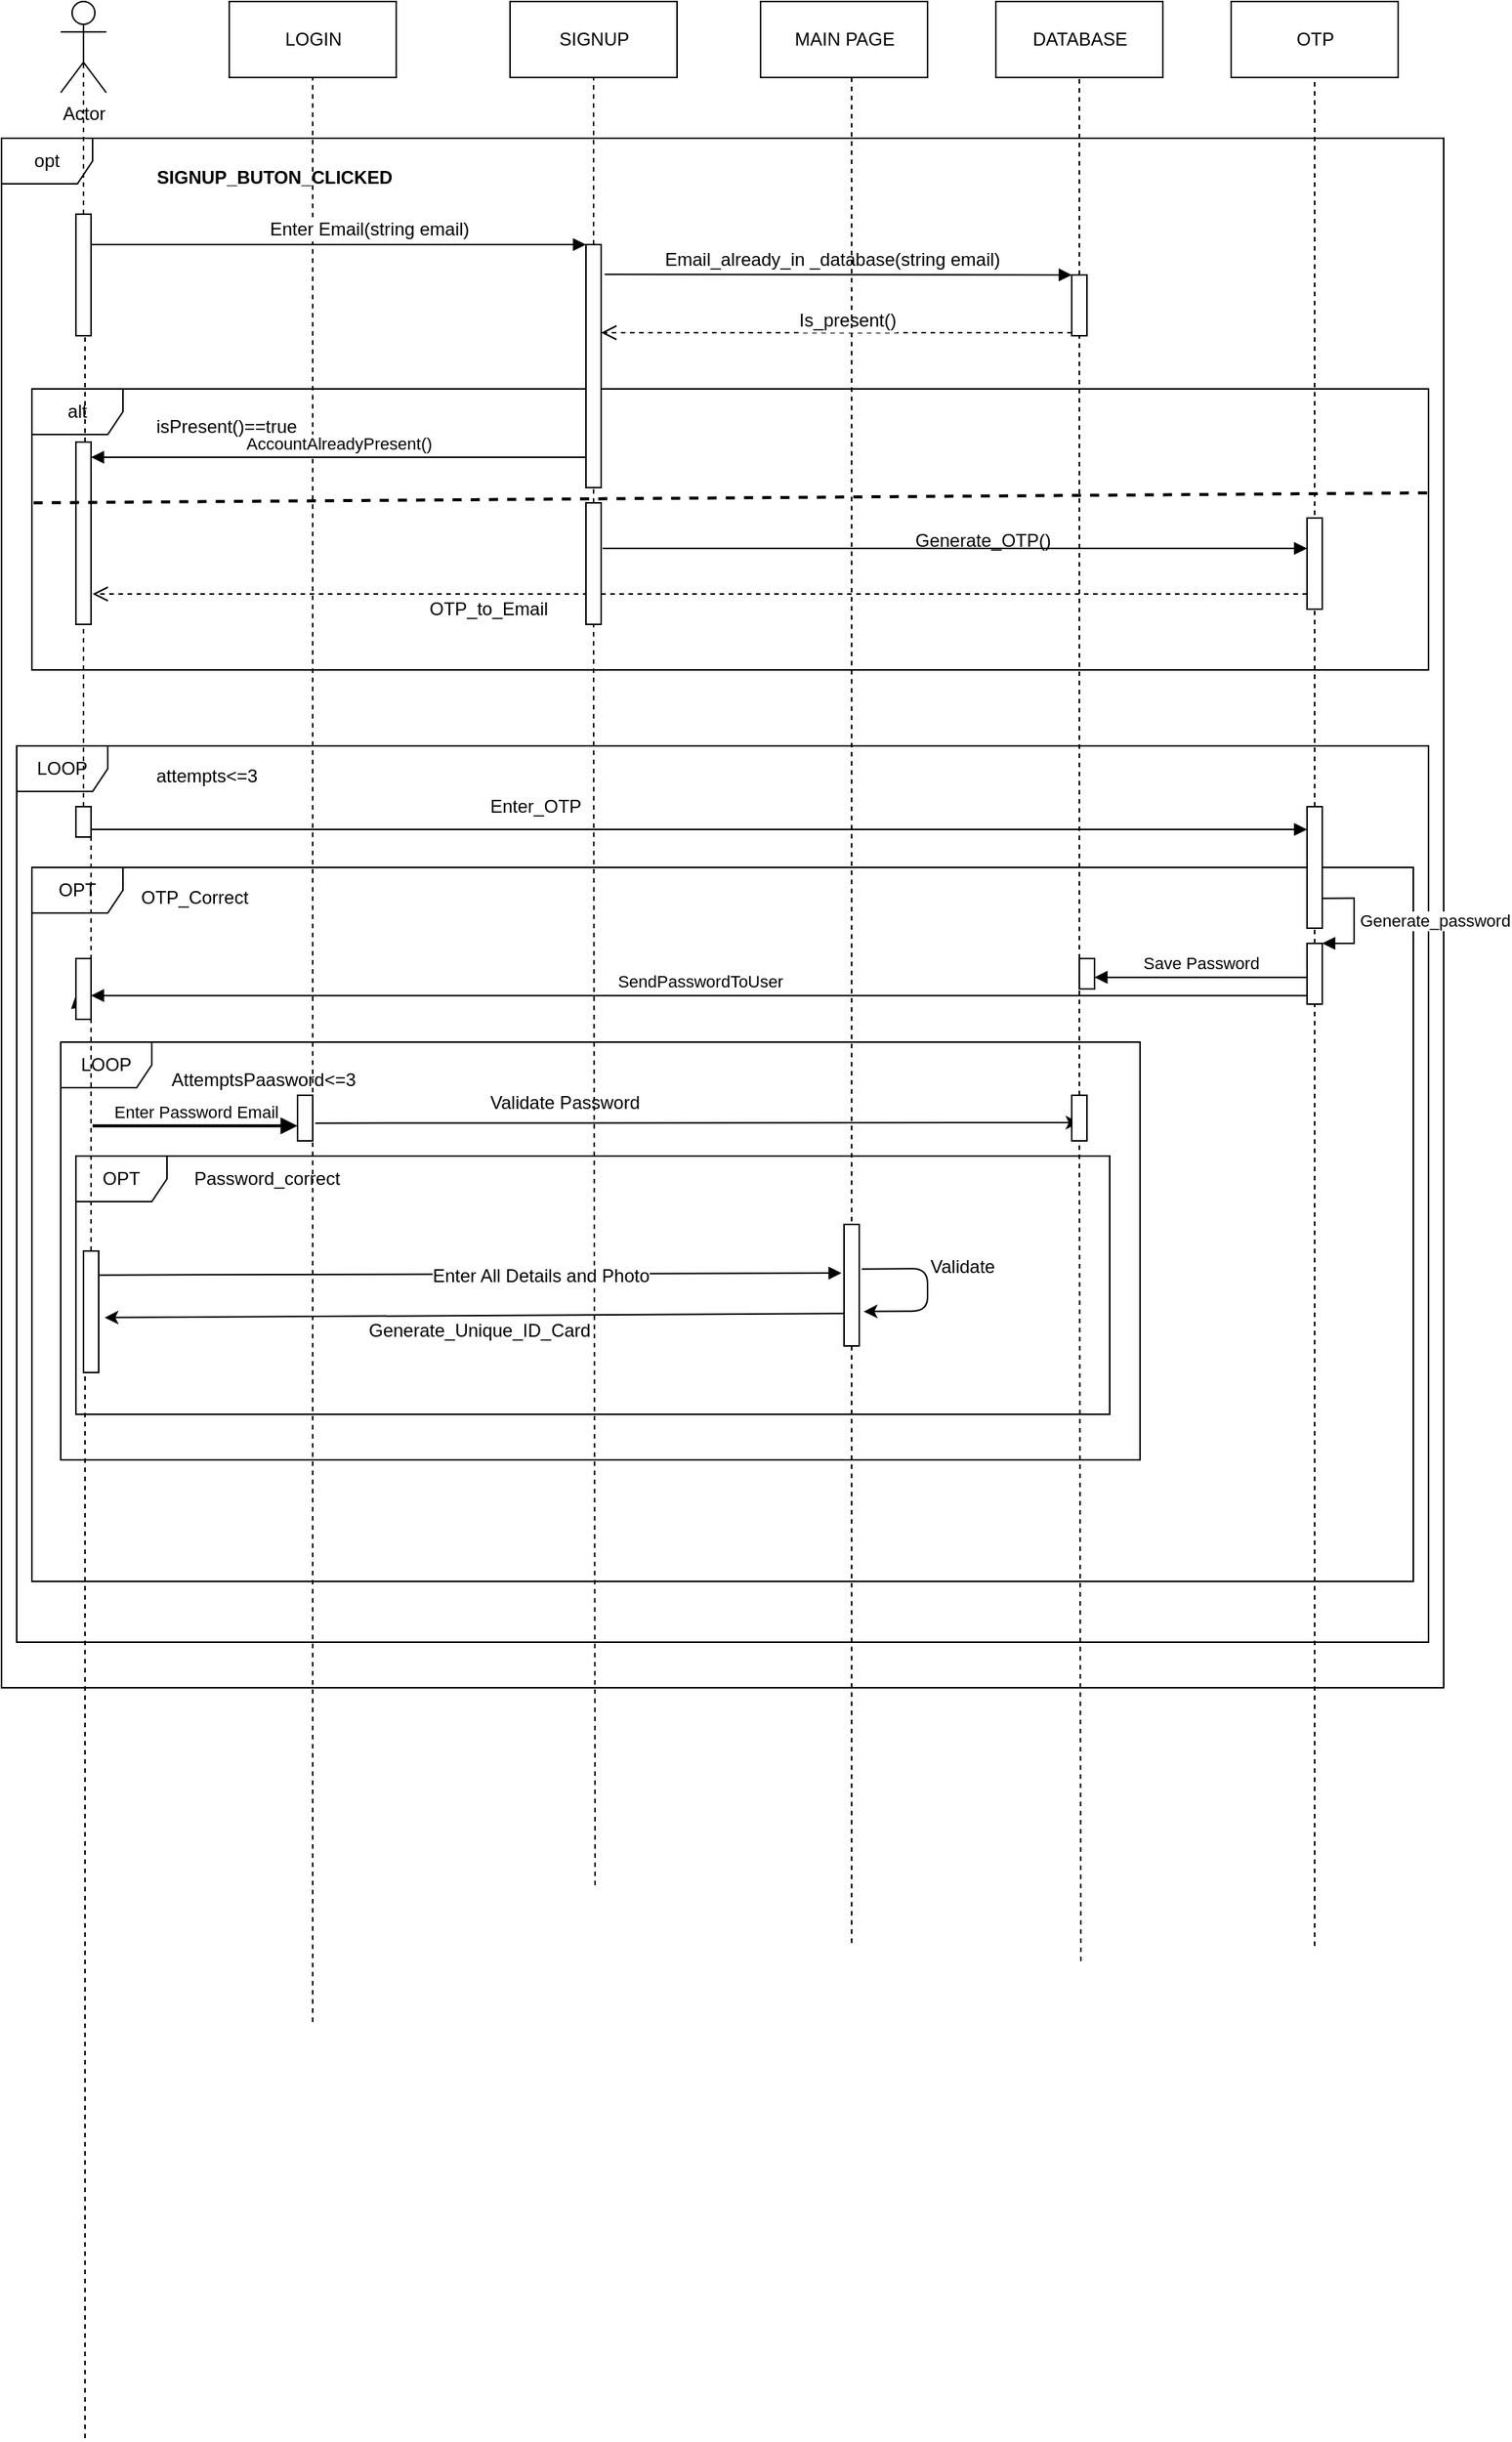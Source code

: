 <mxfile version="10.8.4" type="github"><diagram id="VAKd8bIt7mfvSmsVjWkR" name="Page-1"><mxGraphModel dx="1970" dy="603" grid="1" gridSize="10" guides="1" tooltips="1" connect="1" arrows="1" fold="1" page="1" pageScale="1" pageWidth="850" pageHeight="1100" math="0" shadow="0"><root><mxCell id="0"/><mxCell id="1" parent="0"/><mxCell id="xVyWsG6xCeM4JXr9VgV7-17" value="opt" style="shape=umlFrame;whiteSpace=wrap;html=1;" parent="1" vertex="1"><mxGeometry x="-30" y="130" width="950" height="1020" as="geometry"/></mxCell><mxCell id="Zw5n0km-uOkQFWObTVLh-15" value="&lt;font color=&quot;#000000&quot;&gt;LOOP&lt;/font&gt;" style="shape=umlFrame;whiteSpace=wrap;html=1;fontColor=#FFFFFF;" vertex="1" parent="1"><mxGeometry x="-20" y="530" width="930" height="590" as="geometry"/></mxCell><mxCell id="Zw5n0km-uOkQFWObTVLh-26" value="&lt;font color=&quot;#000000&quot;&gt;OPT&lt;/font&gt;" style="shape=umlFrame;whiteSpace=wrap;html=1;fontColor=#FFFFFF;" vertex="1" parent="1"><mxGeometry x="-10" y="610" width="910" height="470" as="geometry"/></mxCell><mxCell id="Zw5n0km-uOkQFWObTVLh-38" value="&lt;font color=&quot;#000000&quot;&gt;LOOP&lt;/font&gt;" style="shape=umlFrame;whiteSpace=wrap;html=1;fontColor=#FFFFFF;" vertex="1" parent="1"><mxGeometry x="9" y="725" width="711" height="275" as="geometry"/></mxCell><mxCell id="Zw5n0km-uOkQFWObTVLh-42" value="&lt;font color=&quot;#000000&quot;&gt;OPT&lt;/font&gt;" style="shape=umlFrame;whiteSpace=wrap;html=1;fontColor=#FFFFFF;" vertex="1" parent="1"><mxGeometry x="19" y="800" width="681" height="170" as="geometry"/></mxCell><mxCell id="xVyWsG6xCeM4JXr9VgV7-12" value="" style="endArrow=none;dashed=1;html=1;entryX=0.5;entryY=1;entryDx=0;entryDy=0;" parent="1" target="xVyWsG6xCeM4JXr9VgV7-4" edge="1" source="Zw5n0km-uOkQFWObTVLh-25"><mxGeometry width="50" height="50" relative="1" as="geometry"><mxPoint x="835" y="1320" as="sourcePoint"/><mxPoint x="60" y="480" as="targetPoint"/></mxGeometry></mxCell><mxCell id="Zw5n0km-uOkQFWObTVLh-23" value="dispatch" style="html=1;verticalAlign=bottom;endArrow=block;fontColor=#FFFFFF;exitX=0.967;exitY=0.75;exitDx=0;exitDy=0;exitPerimeter=0;" edge="1" parent="1" source="Zw5n0km-uOkQFWObTVLh-21" target="Zw5n0km-uOkQFWObTVLh-25"><mxGeometry width="80" relative="1" as="geometry"><mxPoint x="-110" y="1000" as="sourcePoint"/><mxPoint x="769" y="585" as="targetPoint"/></mxGeometry></mxCell><mxCell id="Zw5n0km-uOkQFWObTVLh-1" value="alt" style="shape=umlFrame;whiteSpace=wrap;html=1;" vertex="1" parent="1"><mxGeometry x="-10" y="295" width="920" height="185" as="geometry"/></mxCell><mxCell id="xVyWsG6xCeM4JXr9VgV7-1" value="LOGIN" style="html=1;" parent="1" vertex="1"><mxGeometry x="120" y="40" width="110" height="50" as="geometry"/></mxCell><mxCell id="xVyWsG6xCeM4JXr9VgV7-2" value="SIGNUP" style="html=1;" parent="1" vertex="1"><mxGeometry x="305" y="40" width="110" height="50" as="geometry"/></mxCell><mxCell id="xVyWsG6xCeM4JXr9VgV7-3" value="DATABASE" style="html=1;" parent="1" vertex="1"><mxGeometry x="625" y="40" width="110" height="50" as="geometry"/></mxCell><mxCell id="xVyWsG6xCeM4JXr9VgV7-4" value="OTP" style="html=1;" parent="1" vertex="1"><mxGeometry x="780" y="40" width="110" height="50" as="geometry"/></mxCell><mxCell id="xVyWsG6xCeM4JXr9VgV7-5" value="Actor" style="shape=umlActor;verticalLabelPosition=bottom;labelBackgroundColor=#ffffff;verticalAlign=top;html=1;" parent="1" vertex="1"><mxGeometry x="9" y="40" width="30" height="60" as="geometry"/></mxCell><mxCell id="xVyWsG6xCeM4JXr9VgV7-9" value="" style="endArrow=none;dashed=1;html=1;entryX=0.5;entryY=1;entryDx=0;entryDy=0;" parent="1" target="xVyWsG6xCeM4JXr9VgV7-1" edge="1"><mxGeometry width="50" height="50" relative="1" as="geometry"><mxPoint x="175" y="1370" as="sourcePoint"/><mxPoint x="60" y="140" as="targetPoint"/></mxGeometry></mxCell><mxCell id="xVyWsG6xCeM4JXr9VgV7-10" value="" style="endArrow=none;dashed=1;html=1;entryX=0.5;entryY=1;entryDx=0;entryDy=0;" parent="1" target="xVyWsG6xCeM4JXr9VgV7-2" edge="1" source="xVyWsG6xCeM4JXr9VgV7-19"><mxGeometry width="50" height="50" relative="1" as="geometry"><mxPoint x="415" y="700" as="sourcePoint"/><mxPoint x="60" y="470" as="targetPoint"/></mxGeometry></mxCell><mxCell id="xVyWsG6xCeM4JXr9VgV7-11" value="" style="endArrow=none;dashed=1;html=1;entryX=0.5;entryY=1;entryDx=0;entryDy=0;" parent="1" source="xVyWsG6xCeM4JXr9VgV7-27" target="xVyWsG6xCeM4JXr9VgV7-3" edge="1"><mxGeometry width="50" height="50" relative="1" as="geometry"><mxPoint x="575" y="450" as="sourcePoint"/><mxPoint x="60" y="480" as="targetPoint"/></mxGeometry></mxCell><mxCell id="xVyWsG6xCeM4JXr9VgV7-13" value="" style="endArrow=none;dashed=1;html=1;entryX=0.5;entryY=0.5;entryDx=0;entryDy=0;entryPerimeter=0;" parent="1" target="xVyWsG6xCeM4JXr9VgV7-5" edge="1" source="Zw5n0km-uOkQFWObTVLh-17"><mxGeometry width="50" height="50" relative="1" as="geometry"><mxPoint x="25" y="981" as="sourcePoint"/><mxPoint x="60" y="480" as="targetPoint"/></mxGeometry></mxCell><mxCell id="xVyWsG6xCeM4JXr9VgV7-18" value="SIGNUP_BUTON_CLICKED" style="text;align=center;fontStyle=1;verticalAlign=middle;spacingLeft=3;spacingRight=3;strokeColor=none;rotatable=0;points=[[0,0.5],[1,0.5]];portConstraint=eastwest;" parent="1" vertex="1"><mxGeometry x="80" y="140" width="140" height="30" as="geometry"/></mxCell><mxCell id="xVyWsG6xCeM4JXr9VgV7-20" value="dispatch" style="verticalAlign=bottom;endArrow=block;entryX=0;entryY=0;html=1;" parent="1" target="xVyWsG6xCeM4JXr9VgV7-19" edge="1"><mxGeometry relative="1" as="geometry"><mxPoint x="20" y="200" as="sourcePoint"/></mxGeometry></mxCell><mxCell id="xVyWsG6xCeM4JXr9VgV7-25" value="Enter Email(string email)" style="text;html=1;resizable=0;points=[];align=center;verticalAlign=middle;labelBackgroundColor=#ffffff;" parent="xVyWsG6xCeM4JXr9VgV7-20" vertex="1" connectable="0"><mxGeometry x="0.154" y="4" relative="1" as="geometry"><mxPoint x="-2" y="-6" as="offset"/></mxGeometry></mxCell><mxCell id="xVyWsG6xCeM4JXr9VgV7-28" value="dispatch" style="html=1;verticalAlign=bottom;endArrow=block;entryX=0;entryY=0;exitX=1.233;exitY=0.123;exitDx=0;exitDy=0;exitPerimeter=0;" parent="1" target="xVyWsG6xCeM4JXr9VgV7-27" edge="1" source="xVyWsG6xCeM4JXr9VgV7-19"><mxGeometry relative="1" as="geometry"><mxPoint x="423" y="220" as="sourcePoint"/></mxGeometry></mxCell><mxCell id="xVyWsG6xCeM4JXr9VgV7-32" value="Email_already_in _database(string email)" style="text;html=1;resizable=0;points=[];align=center;verticalAlign=middle;labelBackgroundColor=#ffffff;" parent="xVyWsG6xCeM4JXr9VgV7-28" vertex="1" connectable="0"><mxGeometry x="-0.394" relative="1" as="geometry"><mxPoint x="56" y="-10" as="offset"/></mxGeometry></mxCell><mxCell id="xVyWsG6xCeM4JXr9VgV7-29" value="return" style="html=1;verticalAlign=bottom;endArrow=open;dashed=1;endSize=8;exitX=0;exitY=0.95;" parent="1" source="xVyWsG6xCeM4JXr9VgV7-27" target="xVyWsG6xCeM4JXr9VgV7-19" edge="1"><mxGeometry relative="1" as="geometry"><mxPoint x="380" y="300" as="targetPoint"/></mxGeometry></mxCell><mxCell id="xVyWsG6xCeM4JXr9VgV7-33" value="Is_present()" style="text;html=1;resizable=0;points=[];align=center;verticalAlign=middle;labelBackgroundColor=#ffffff;" parent="xVyWsG6xCeM4JXr9VgV7-29" vertex="1" connectable="0"><mxGeometry x="-0.192" y="2" relative="1" as="geometry"><mxPoint x="-23" y="-10" as="offset"/></mxGeometry></mxCell><mxCell id="xVyWsG6xCeM4JXr9VgV7-27" value="" style="html=1;points=[];perimeter=orthogonalPerimeter;" parent="1" vertex="1"><mxGeometry x="675" y="220" width="10" height="40" as="geometry"/></mxCell><mxCell id="xVyWsG6xCeM4JXr9VgV7-31" value="" style="endArrow=none;dashed=1;html=1;entryX=0.5;entryY=1;entryDx=0;entryDy=0;" parent="1" target="xVyWsG6xCeM4JXr9VgV7-27" edge="1" source="Zw5n0km-uOkQFWObTVLh-65"><mxGeometry width="50" height="50" relative="1" as="geometry"><mxPoint x="681" y="1330" as="sourcePoint"/><mxPoint x="575" y="90" as="targetPoint"/></mxGeometry></mxCell><mxCell id="xVyWsG6xCeM4JXr9VgV7-19" value="" style="html=1;points=[];perimeter=orthogonalPerimeter;" parent="1" vertex="1"><mxGeometry x="355" y="200" width="10" height="160" as="geometry"/></mxCell><mxCell id="Zw5n0km-uOkQFWObTVLh-2" value="" style="endArrow=none;dashed=1;html=1;entryX=0.5;entryY=1;entryDx=0;entryDy=0;" edge="1" parent="1" source="Zw5n0km-uOkQFWObTVLh-6" target="xVyWsG6xCeM4JXr9VgV7-19"><mxGeometry width="50" height="50" relative="1" as="geometry"><mxPoint x="415" y="700" as="sourcePoint"/><mxPoint x="415" y="90" as="targetPoint"/></mxGeometry></mxCell><mxCell id="Zw5n0km-uOkQFWObTVLh-3" value="isPresent&lt;span&gt;()==true&lt;/span&gt;" style="text;html=1;resizable=0;points=[];autosize=1;align=left;verticalAlign=top;spacingTop=-4;" vertex="1" parent="1"><mxGeometry x="70" y="310" width="110" height="20" as="geometry"/></mxCell><mxCell id="Zw5n0km-uOkQFWObTVLh-4" value="AccountAlreadyPresent&lt;span&gt;()&lt;/span&gt;" style="html=1;verticalAlign=bottom;endArrow=block;exitX=0;exitY=0.875;exitDx=0;exitDy=0;exitPerimeter=0;" edge="1" parent="1" source="xVyWsG6xCeM4JXr9VgV7-19" target="Zw5n0km-uOkQFWObTVLh-19"><mxGeometry width="80" relative="1" as="geometry"><mxPoint x="380" y="560" as="sourcePoint"/><mxPoint x="20" y="340" as="targetPoint"/></mxGeometry></mxCell><mxCell id="Zw5n0km-uOkQFWObTVLh-7" value="" style="endArrow=none;dashed=1;html=1;entryX=0.5;entryY=1;entryDx=0;entryDy=0;" edge="1" parent="1" target="Zw5n0km-uOkQFWObTVLh-6"><mxGeometry width="50" height="50" relative="1" as="geometry"><mxPoint x="361" y="1280" as="sourcePoint"/><mxPoint x="415" y="370" as="targetPoint"/></mxGeometry></mxCell><object label="dispatch" placeholders="1" id="Zw5n0km-uOkQFWObTVLh-8"><mxCell style="html=1;verticalAlign=bottom;endArrow=block;exitX=1.1;exitY=0.375;exitDx=0;exitDy=0;exitPerimeter=0;textOpacity=0;fontColor=#FFFFFF;" edge="1" parent="1" source="Zw5n0km-uOkQFWObTVLh-6" target="Zw5n0km-uOkQFWObTVLh-9"><mxGeometry width="80" relative="1" as="geometry"><mxPoint x="-40" y="780" as="sourcePoint"/><mxPoint x="760" y="400" as="targetPoint"/></mxGeometry></mxCell></object><mxCell id="Zw5n0km-uOkQFWObTVLh-9" value="" style="html=1;points=[];perimeter=orthogonalPerimeter;" vertex="1" parent="1"><mxGeometry x="830" y="380" width="10" height="60" as="geometry"/></mxCell><mxCell id="Zw5n0km-uOkQFWObTVLh-10" value="Generate_OTP&lt;span&gt;()&lt;/span&gt;" style="text;html=1;resizable=0;points=[];autosize=1;align=left;verticalAlign=top;spacingTop=-4;" vertex="1" parent="1"><mxGeometry x="570" y="385" width="100" height="20" as="geometry"/></mxCell><mxCell id="Zw5n0km-uOkQFWObTVLh-12" value="return" style="html=1;verticalAlign=bottom;endArrow=open;dashed=1;endSize=8;fontColor=#FFFFFF;exitX=0;exitY=0.833;exitDx=0;exitDy=0;exitPerimeter=0;" edge="1" parent="1" source="Zw5n0km-uOkQFWObTVLh-9"><mxGeometry relative="1" as="geometry"><mxPoint x="-30" y="780" as="sourcePoint"/><mxPoint x="30" y="430" as="targetPoint"/></mxGeometry></mxCell><mxCell id="Zw5n0km-uOkQFWObTVLh-14" value="&lt;font color=&quot;#000000&quot;&gt;OTP_to_Email&lt;/font&gt;&lt;span&gt;(&lt;/span&gt;&lt;font color=&quot;#000000&quot;&gt;&lt;br&gt;&lt;/font&gt;&lt;span&gt;(&lt;/span&gt;" style="text;html=1;resizable=0;points=[];autosize=1;align=left;verticalAlign=top;spacingTop=-4;fontColor=#FFFFFF;" vertex="1" parent="1"><mxGeometry x="250" y="430" width="100" height="30" as="geometry"/></mxCell><mxCell id="Zw5n0km-uOkQFWObTVLh-6" value="" style="html=1;points=[];perimeter=orthogonalPerimeter;" vertex="1" parent="1"><mxGeometry x="355" y="370" width="10" height="80" as="geometry"/></mxCell><mxCell id="Zw5n0km-uOkQFWObTVLh-16" value="&lt;font color=&quot;#000000&quot;&gt;attempts&amp;lt;=3&lt;/font&gt;" style="text;html=1;resizable=0;points=[];autosize=1;align=left;verticalAlign=top;spacingTop=-4;fontColor=#FFFFFF;" vertex="1" parent="1"><mxGeometry x="70" y="539.5" width="80" height="20" as="geometry"/></mxCell><mxCell id="Zw5n0km-uOkQFWObTVLh-17" value="" style="html=1;points=[];perimeter=orthogonalPerimeter;fontColor=#FFFFFF;" vertex="1" parent="1"><mxGeometry x="19" y="180" width="10" height="80" as="geometry"/></mxCell><mxCell id="Zw5n0km-uOkQFWObTVLh-18" value="" style="endArrow=none;dashed=1;html=1;" edge="1" parent="1" source="Zw5n0km-uOkQFWObTVLh-19"><mxGeometry width="50" height="50" relative="1" as="geometry"><mxPoint x="25" y="981" as="sourcePoint"/><mxPoint x="25" y="260" as="targetPoint"/></mxGeometry></mxCell><mxCell id="Zw5n0km-uOkQFWObTVLh-19" value="" style="html=1;points=[];perimeter=orthogonalPerimeter;fontColor=#FFFFFF;" vertex="1" parent="1"><mxGeometry x="19" y="330" width="10" height="120" as="geometry"/></mxCell><mxCell id="Zw5n0km-uOkQFWObTVLh-20" value="" style="endArrow=none;dashed=1;html=1;" edge="1" parent="1" source="Zw5n0km-uOkQFWObTVLh-21" target="Zw5n0km-uOkQFWObTVLh-19"><mxGeometry width="50" height="50" relative="1" as="geometry"><mxPoint x="25" y="981" as="sourcePoint"/><mxPoint x="24.667" y="219.667" as="targetPoint"/></mxGeometry></mxCell><mxCell id="Zw5n0km-uOkQFWObTVLh-5" value="" style="endArrow=none;dashed=1;html=1;exitX=0.999;exitY=0.37;exitDx=0;exitDy=0;exitPerimeter=0;fontStyle=1;strokeWidth=2;" edge="1" parent="1" source="Zw5n0km-uOkQFWObTVLh-1"><mxGeometry width="50" height="50" relative="1" as="geometry"><mxPoint x="640" y="370" as="sourcePoint"/><mxPoint x="-10" y="370" as="targetPoint"/></mxGeometry></mxCell><mxCell id="Zw5n0km-uOkQFWObTVLh-22" value="" style="endArrow=none;dashed=1;html=1;" edge="1" parent="1" source="Zw5n0km-uOkQFWObTVLh-61" target="Zw5n0km-uOkQFWObTVLh-21"><mxGeometry width="50" height="50" relative="1" as="geometry"><mxPoint x="25" y="1644" as="sourcePoint"/><mxPoint x="25" y="450" as="targetPoint"/></mxGeometry></mxCell><mxCell id="Zw5n0km-uOkQFWObTVLh-24" value="&lt;font color=&quot;#000000&quot;&gt;Enter_OTP&lt;/font&gt;&lt;span&gt;(&lt;/span&gt;" style="text;html=1;resizable=0;points=[];autosize=1;align=left;verticalAlign=top;spacingTop=-4;fontColor=#FFFFFF;" vertex="1" parent="1"><mxGeometry x="290" y="560" width="80" height="20" as="geometry"/></mxCell><mxCell id="Zw5n0km-uOkQFWObTVLh-21" value="" style="html=1;points=[];perimeter=orthogonalPerimeter;fontColor=#FFFFFF;" vertex="1" parent="1"><mxGeometry x="19" y="570" width="10" height="20" as="geometry"/></mxCell><mxCell id="Zw5n0km-uOkQFWObTVLh-30" value="&lt;font color=&quot;#000000&quot;&gt;Generate_password&lt;/font&gt;" style="edgeStyle=orthogonalEdgeStyle;html=1;align=left;spacingLeft=2;endArrow=block;rounded=0;entryX=1;entryY=0;fontColor=#FFFFFF;exitX=0.933;exitY=0.754;exitDx=0;exitDy=0;exitPerimeter=0;" edge="1" target="Zw5n0km-uOkQFWObTVLh-29" parent="1" source="Zw5n0km-uOkQFWObTVLh-25"><mxGeometry relative="1" as="geometry"><mxPoint x="-105" y="1000" as="sourcePoint"/><Array as="points"><mxPoint x="861" y="630"/><mxPoint x="861" y="660"/></Array></mxGeometry></mxCell><mxCell id="Zw5n0km-uOkQFWObTVLh-32" value="" style="html=1;verticalAlign=bottom;endArrow=block;fontColor=#FFFFFF;exitX=0.133;exitY=0.858;exitDx=0;exitDy=0;exitPerimeter=0;" edge="1" parent="1" source="Zw5n0km-uOkQFWObTVLh-33"><mxGeometry width="80" relative="1" as="geometry"><mxPoint x="-110" y="1000" as="sourcePoint"/><mxPoint x="19" y="694" as="targetPoint"/></mxGeometry></mxCell><mxCell id="Zw5n0km-uOkQFWObTVLh-33" value="" style="html=1;points=[];perimeter=orthogonalPerimeter;fontColor=#FFFFFF;" vertex="1" parent="1"><mxGeometry x="19" y="670" width="10" height="40" as="geometry"/></mxCell><mxCell id="Zw5n0km-uOkQFWObTVLh-34" value="&lt;font color=&quot;#000000&quot;&gt;SendPasswordToUser&lt;/font&gt;" style="html=1;verticalAlign=bottom;endArrow=block;fontColor=#FFFFFF;exitX=0.133;exitY=0.858;exitDx=0;exitDy=0;exitPerimeter=0;" edge="1" parent="1" source="Zw5n0km-uOkQFWObTVLh-29" target="Zw5n0km-uOkQFWObTVLh-33"><mxGeometry width="80" relative="1" as="geometry"><mxPoint x="771.333" y="694.333" as="sourcePoint"/><mxPoint x="19" y="694" as="targetPoint"/></mxGeometry></mxCell><mxCell id="Zw5n0km-uOkQFWObTVLh-39" value="&lt;font color=&quot;#000000&quot;&gt;AttemptsPaasword&amp;lt;=3&lt;/font&gt;" style="text;html=1;resizable=0;points=[];autosize=1;align=left;verticalAlign=top;spacingTop=-4;fontColor=#FFFFFF;" vertex="1" parent="1"><mxGeometry x="80" y="740" width="140" height="20" as="geometry"/></mxCell><mxCell id="Zw5n0km-uOkQFWObTVLh-40" value="&lt;font color=&quot;#000000&quot;&gt;Enter Password Email&lt;/font&gt;" style="html=1;verticalAlign=bottom;endArrow=block;strokeWidth=2;fontColor=#FFFFFF;exitX=0.044;exitY=0.362;exitDx=0;exitDy=0;exitPerimeter=0;" edge="1" parent="1" source="Zw5n0km-uOkQFWObTVLh-26" target="Zw5n0km-uOkQFWObTVLh-41"><mxGeometry width="80" relative="1" as="geometry"><mxPoint x="-110" y="1670" as="sourcePoint"/><mxPoint x="170" y="780" as="targetPoint"/></mxGeometry></mxCell><mxCell id="Zw5n0km-uOkQFWObTVLh-41" value="" style="html=1;points=[];perimeter=orthogonalPerimeter;" vertex="1" parent="1"><mxGeometry x="165" y="760" width="10" height="30" as="geometry"/></mxCell><mxCell id="Zw5n0km-uOkQFWObTVLh-43" value="&lt;font color=&quot;#000000&quot;&gt;OTP_Correct&lt;/font&gt;" style="text;html=1;resizable=0;points=[];autosize=1;align=left;verticalAlign=top;spacingTop=-4;fontColor=#FFFFFF;" vertex="1" parent="1"><mxGeometry x="60" y="620" width="90" height="20" as="geometry"/></mxCell><mxCell id="Zw5n0km-uOkQFWObTVLh-44" value="&lt;font color=&quot;#000000&quot;&gt;Password_correct&lt;/font&gt;" style="text;html=1;resizable=0;points=[];autosize=1;align=left;verticalAlign=top;spacingTop=-4;fontColor=#FFFFFF;" vertex="1" parent="1"><mxGeometry x="95" y="805" width="110" height="20" as="geometry"/></mxCell><mxCell id="Zw5n0km-uOkQFWObTVLh-25" value="" style="html=1;points=[];perimeter=orthogonalPerimeter;fontColor=#FFFFFF;" vertex="1" parent="1"><mxGeometry x="830" y="570" width="10" height="80" as="geometry"/></mxCell><mxCell id="Zw5n0km-uOkQFWObTVLh-45" value="" style="endArrow=none;dashed=1;html=1;entryX=0.5;entryY=1;entryDx=0;entryDy=0;" edge="1" parent="1" source="Zw5n0km-uOkQFWObTVLh-29" target="Zw5n0km-uOkQFWObTVLh-25"><mxGeometry width="50" height="50" relative="1" as="geometry"><mxPoint x="835" y="1320" as="sourcePoint"/><mxPoint x="835.333" y="90.333" as="targetPoint"/></mxGeometry></mxCell><mxCell id="Zw5n0km-uOkQFWObTVLh-29" value="" style="html=1;points=[];perimeter=orthogonalPerimeter;fontColor=#FFFFFF;" vertex="1" parent="1"><mxGeometry x="830" y="660" width="10" height="40" as="geometry"/></mxCell><mxCell id="Zw5n0km-uOkQFWObTVLh-46" value="" style="endArrow=none;dashed=1;html=1;entryX=0.5;entryY=1;entryDx=0;entryDy=0;" edge="1" parent="1" target="Zw5n0km-uOkQFWObTVLh-29"><mxGeometry width="50" height="50" relative="1" as="geometry"><mxPoint x="835" y="1320" as="sourcePoint"/><mxPoint x="835.333" y="650.333" as="targetPoint"/></mxGeometry></mxCell><mxCell id="Zw5n0km-uOkQFWObTVLh-36" value="" style="html=1;points=[];perimeter=orthogonalPerimeter;fontColor=#FFFFFF;" vertex="1" parent="1"><mxGeometry x="680" y="670" width="10" height="20" as="geometry"/></mxCell><mxCell id="Zw5n0km-uOkQFWObTVLh-47" value="&lt;font color=&quot;#000000&quot;&gt;Save Password&lt;/font&gt;" style="html=1;verticalAlign=bottom;endArrow=block;fontColor=#FFFFFF;exitX=0;exitY=0.558;exitDx=0;exitDy=0;exitPerimeter=0;" edge="1" parent="1" source="Zw5n0km-uOkQFWObTVLh-29" target="Zw5n0km-uOkQFWObTVLh-36"><mxGeometry width="80" relative="1" as="geometry"><mxPoint x="830" y="682.333" as="sourcePoint"/><mxPoint x="630" y="682" as="targetPoint"/></mxGeometry></mxCell><mxCell id="Zw5n0km-uOkQFWObTVLh-48" value="&lt;font color=&quot;#000000&quot;&gt;MAIN PAGE&lt;/font&gt;" style="html=1;fontColor=#FFFFFF;" vertex="1" parent="1"><mxGeometry x="470" y="40" width="110" height="50" as="geometry"/></mxCell><mxCell id="Zw5n0km-uOkQFWObTVLh-49" value="" style="endArrow=none;dashed=1;html=1;strokeWidth=1;fontColor=#FFFFFF;" edge="1" parent="1" source="Zw5n0km-uOkQFWObTVLh-51"><mxGeometry width="50" height="50" relative="1" as="geometry"><mxPoint x="530" y="90" as="sourcePoint"/><mxPoint x="530" y="1320" as="targetPoint"/></mxGeometry></mxCell><mxCell id="Zw5n0km-uOkQFWObTVLh-51" value="" style="html=1;points=[];perimeter=orthogonalPerimeter;fontColor=#FFFFFF;" vertex="1" parent="1"><mxGeometry x="525" y="845" width="10" height="80" as="geometry"/></mxCell><mxCell id="Zw5n0km-uOkQFWObTVLh-52" value="" style="endArrow=none;dashed=1;html=1;strokeWidth=1;fontColor=#FFFFFF;" edge="1" parent="1" target="Zw5n0km-uOkQFWObTVLh-51"><mxGeometry width="50" height="50" relative="1" as="geometry"><mxPoint x="530" y="90" as="sourcePoint"/><mxPoint x="530" y="1320" as="targetPoint"/></mxGeometry></mxCell><mxCell id="Zw5n0km-uOkQFWObTVLh-53" value="dispatch" style="html=1;verticalAlign=bottom;endArrow=block;strokeWidth=1;fontColor=#FFFFFF;entryX=-0.167;entryY=0.4;entryDx=0;entryDy=0;entryPerimeter=0;exitX=1;exitY=0.198;exitDx=0;exitDy=0;exitPerimeter=0;" edge="1" parent="1" source="Zw5n0km-uOkQFWObTVLh-61" target="Zw5n0km-uOkQFWObTVLh-51"><mxGeometry width="80" relative="1" as="geometry"><mxPoint x="-110" y="1670" as="sourcePoint"/><mxPoint x="-30" y="1670" as="targetPoint"/></mxGeometry></mxCell><mxCell id="Zw5n0km-uOkQFWObTVLh-54" value="&lt;font color=&quot;#000000&quot;&gt;Enter All Details and Photo&lt;/font&gt;" style="text;html=1;resizable=0;points=[];align=center;verticalAlign=middle;labelBackgroundColor=#ffffff;fontColor=#FFFFFF;" vertex="1" connectable="0" parent="Zw5n0km-uOkQFWObTVLh-53"><mxGeometry x="0.188" y="-1" relative="1" as="geometry"><mxPoint as="offset"/></mxGeometry></mxCell><mxCell id="Zw5n0km-uOkQFWObTVLh-57" value="" style="endArrow=classic;html=1;strokeWidth=1;fontColor=#FFFFFF;exitX=1.167;exitY=0.367;exitDx=0;exitDy=0;exitPerimeter=0;entryX=1.3;entryY=0.717;entryDx=0;entryDy=0;entryPerimeter=0;" edge="1" parent="1" source="Zw5n0km-uOkQFWObTVLh-51" target="Zw5n0km-uOkQFWObTVLh-51"><mxGeometry width="50" height="50" relative="1" as="geometry"><mxPoint x="-110" y="1720" as="sourcePoint"/><mxPoint x="-60" y="1670" as="targetPoint"/><Array as="points"><mxPoint x="580" y="874"/><mxPoint x="580" y="902"/></Array></mxGeometry></mxCell><mxCell id="Zw5n0km-uOkQFWObTVLh-58" value="&lt;font color=&quot;#000000&quot;&gt;Validate&lt;/font&gt;" style="text;html=1;resizable=0;points=[];autosize=1;align=left;verticalAlign=top;spacingTop=-4;fontColor=#FFFFFF;" vertex="1" parent="1"><mxGeometry x="580" y="862.5" width="60" height="20" as="geometry"/></mxCell><mxCell id="Zw5n0km-uOkQFWObTVLh-59" value="" style="endArrow=classic;html=1;strokeWidth=1;fontColor=#FFFFFF;exitX=-0.033;exitY=0.733;exitDx=0;exitDy=0;exitPerimeter=0;entryX=1.4;entryY=0.548;entryDx=0;entryDy=0;entryPerimeter=0;" edge="1" parent="1" source="Zw5n0km-uOkQFWObTVLh-51" target="Zw5n0km-uOkQFWObTVLh-61"><mxGeometry width="50" height="50" relative="1" as="geometry"><mxPoint x="-110" y="1720" as="sourcePoint"/><mxPoint x="20" y="904" as="targetPoint"/></mxGeometry></mxCell><mxCell id="Zw5n0km-uOkQFWObTVLh-60" value="&lt;font color=&quot;#000000&quot;&gt;Generate_Unique_ID_Card&lt;/font&gt;" style="text;html=1;resizable=0;points=[];autosize=1;align=left;verticalAlign=top;spacingTop=-4;fontColor=#FFFFFF;" vertex="1" parent="1"><mxGeometry x="210" y="905" width="160" height="20" as="geometry"/></mxCell><mxCell id="Zw5n0km-uOkQFWObTVLh-61" value="" style="html=1;points=[];perimeter=orthogonalPerimeter;fontColor=#FFFFFF;" vertex="1" parent="1"><mxGeometry x="24" y="862.5" width="10" height="80" as="geometry"/></mxCell><mxCell id="Zw5n0km-uOkQFWObTVLh-62" value="" style="endArrow=none;dashed=1;html=1;" edge="1" parent="1" target="Zw5n0km-uOkQFWObTVLh-61"><mxGeometry width="50" height="50" relative="1" as="geometry"><mxPoint x="25" y="1644" as="sourcePoint"/><mxPoint x="25" y="590" as="targetPoint"/></mxGeometry></mxCell><mxCell id="Zw5n0km-uOkQFWObTVLh-64" value="" style="endArrow=classic;html=1;strokeWidth=1;fontColor=#FFFFFF;exitX=1.167;exitY=0.611;exitDx=0;exitDy=0;exitPerimeter=0;" edge="1" parent="1" source="Zw5n0km-uOkQFWObTVLh-41"><mxGeometry width="50" height="50" relative="1" as="geometry"><mxPoint x="-30" y="1720" as="sourcePoint"/><mxPoint x="680" y="778" as="targetPoint"/></mxGeometry></mxCell><mxCell id="Zw5n0km-uOkQFWObTVLh-65" value="" style="html=1;points=[];perimeter=orthogonalPerimeter;fontColor=#FFFFFF;" vertex="1" parent="1"><mxGeometry x="675" y="760" width="10" height="30" as="geometry"/></mxCell><mxCell id="Zw5n0km-uOkQFWObTVLh-66" value="" style="endArrow=none;dashed=1;html=1;entryX=0.5;entryY=1;entryDx=0;entryDy=0;" edge="1" parent="1" target="Zw5n0km-uOkQFWObTVLh-65"><mxGeometry width="50" height="50" relative="1" as="geometry"><mxPoint x="681" y="1330" as="sourcePoint"/><mxPoint x="680.667" y="259.667" as="targetPoint"/></mxGeometry></mxCell><mxCell id="Zw5n0km-uOkQFWObTVLh-67" value="&lt;font color=&quot;#000000&quot;&gt;Validate Password&lt;/font&gt;" style="text;html=1;resizable=0;points=[];autosize=1;align=left;verticalAlign=top;spacingTop=-4;fontColor=#FFFFFF;" vertex="1" parent="1"><mxGeometry x="290" y="755" width="110" height="20" as="geometry"/></mxCell></root></mxGraphModel></diagram></mxfile>